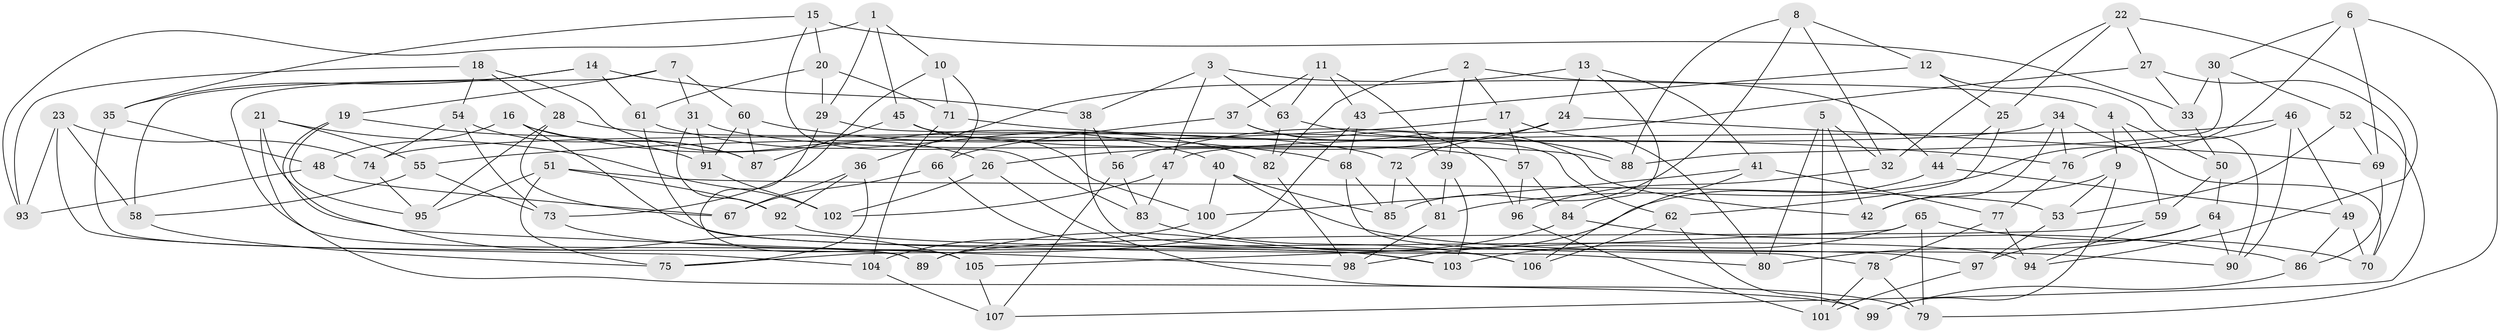 // coarse degree distribution, {4: 0.4117647058823529, 6: 0.5588235294117647, 5: 0.014705882352941176, 3: 0.014705882352941176}
// Generated by graph-tools (version 1.1) at 2025/42/03/06/25 10:42:18]
// undirected, 107 vertices, 214 edges
graph export_dot {
graph [start="1"]
  node [color=gray90,style=filled];
  1;
  2;
  3;
  4;
  5;
  6;
  7;
  8;
  9;
  10;
  11;
  12;
  13;
  14;
  15;
  16;
  17;
  18;
  19;
  20;
  21;
  22;
  23;
  24;
  25;
  26;
  27;
  28;
  29;
  30;
  31;
  32;
  33;
  34;
  35;
  36;
  37;
  38;
  39;
  40;
  41;
  42;
  43;
  44;
  45;
  46;
  47;
  48;
  49;
  50;
  51;
  52;
  53;
  54;
  55;
  56;
  57;
  58;
  59;
  60;
  61;
  62;
  63;
  64;
  65;
  66;
  67;
  68;
  69;
  70;
  71;
  72;
  73;
  74;
  75;
  76;
  77;
  78;
  79;
  80;
  81;
  82;
  83;
  84;
  85;
  86;
  87;
  88;
  89;
  90;
  91;
  92;
  93;
  94;
  95;
  96;
  97;
  98;
  99;
  100;
  101;
  102;
  103;
  104;
  105;
  106;
  107;
  1 -- 45;
  1 -- 10;
  1 -- 93;
  1 -- 29;
  2 -- 39;
  2 -- 17;
  2 -- 82;
  2 -- 4;
  3 -- 63;
  3 -- 38;
  3 -- 47;
  3 -- 44;
  4 -- 50;
  4 -- 9;
  4 -- 59;
  5 -- 42;
  5 -- 101;
  5 -- 32;
  5 -- 80;
  6 -- 30;
  6 -- 79;
  6 -- 81;
  6 -- 69;
  7 -- 89;
  7 -- 19;
  7 -- 60;
  7 -- 31;
  8 -- 88;
  8 -- 32;
  8 -- 85;
  8 -- 12;
  9 -- 99;
  9 -- 53;
  9 -- 42;
  10 -- 73;
  10 -- 71;
  10 -- 66;
  11 -- 63;
  11 -- 39;
  11 -- 37;
  11 -- 43;
  12 -- 25;
  12 -- 43;
  12 -- 90;
  13 -- 84;
  13 -- 41;
  13 -- 36;
  13 -- 24;
  14 -- 61;
  14 -- 38;
  14 -- 35;
  14 -- 58;
  15 -- 35;
  15 -- 83;
  15 -- 20;
  15 -- 33;
  16 -- 94;
  16 -- 87;
  16 -- 40;
  16 -- 48;
  17 -- 55;
  17 -- 80;
  17 -- 57;
  18 -- 28;
  18 -- 93;
  18 -- 26;
  18 -- 54;
  19 -- 95;
  19 -- 105;
  19 -- 91;
  20 -- 29;
  20 -- 71;
  20 -- 61;
  21 -- 102;
  21 -- 55;
  21 -- 98;
  21 -- 99;
  22 -- 27;
  22 -- 25;
  22 -- 94;
  22 -- 32;
  23 -- 74;
  23 -- 93;
  23 -- 58;
  23 -- 104;
  24 -- 72;
  24 -- 26;
  24 -- 69;
  25 -- 44;
  25 -- 62;
  26 -- 102;
  26 -- 79;
  27 -- 33;
  27 -- 56;
  27 -- 70;
  28 -- 72;
  28 -- 67;
  28 -- 95;
  29 -- 62;
  29 -- 105;
  30 -- 52;
  30 -- 88;
  30 -- 33;
  31 -- 91;
  31 -- 57;
  31 -- 92;
  32 -- 96;
  33 -- 50;
  34 -- 70;
  34 -- 74;
  34 -- 76;
  34 -- 42;
  35 -- 89;
  35 -- 48;
  36 -- 75;
  36 -- 92;
  36 -- 67;
  37 -- 42;
  37 -- 66;
  37 -- 96;
  38 -- 56;
  38 -- 106;
  39 -- 81;
  39 -- 103;
  40 -- 85;
  40 -- 100;
  40 -- 90;
  41 -- 106;
  41 -- 77;
  41 -- 100;
  43 -- 68;
  43 -- 75;
  44 -- 98;
  44 -- 49;
  45 -- 88;
  45 -- 100;
  45 -- 87;
  46 -- 76;
  46 -- 47;
  46 -- 49;
  46 -- 90;
  47 -- 102;
  47 -- 83;
  48 -- 67;
  48 -- 93;
  49 -- 70;
  49 -- 86;
  50 -- 64;
  50 -- 59;
  51 -- 53;
  51 -- 75;
  51 -- 95;
  51 -- 92;
  52 -- 69;
  52 -- 53;
  52 -- 107;
  53 -- 97;
  54 -- 74;
  54 -- 73;
  54 -- 87;
  55 -- 58;
  55 -- 73;
  56 -- 107;
  56 -- 83;
  57 -- 96;
  57 -- 84;
  58 -- 75;
  59 -- 94;
  59 -- 89;
  60 -- 68;
  60 -- 91;
  60 -- 87;
  61 -- 80;
  61 -- 82;
  62 -- 99;
  62 -- 106;
  63 -- 88;
  63 -- 82;
  64 -- 97;
  64 -- 80;
  64 -- 90;
  65 -- 105;
  65 -- 70;
  65 -- 103;
  65 -- 79;
  66 -- 103;
  66 -- 67;
  68 -- 78;
  68 -- 85;
  69 -- 86;
  71 -- 104;
  71 -- 76;
  72 -- 81;
  72 -- 85;
  73 -- 103;
  74 -- 95;
  76 -- 77;
  77 -- 78;
  77 -- 94;
  78 -- 101;
  78 -- 79;
  81 -- 98;
  82 -- 98;
  83 -- 106;
  84 -- 89;
  84 -- 86;
  86 -- 99;
  91 -- 102;
  92 -- 97;
  96 -- 101;
  97 -- 101;
  100 -- 104;
  104 -- 107;
  105 -- 107;
}
